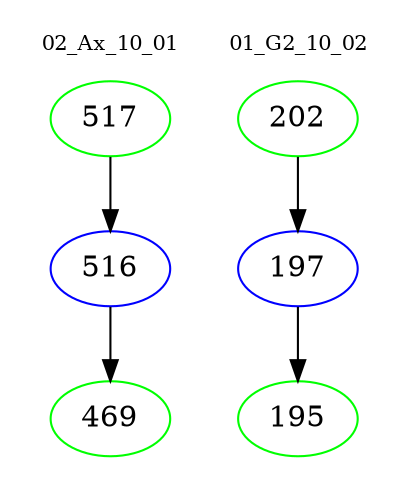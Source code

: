 digraph{
subgraph cluster_0 {
color = white
label = "02_Ax_10_01";
fontsize=10;
T0_517 [label="517", color="green"]
T0_517 -> T0_516 [color="black"]
T0_516 [label="516", color="blue"]
T0_516 -> T0_469 [color="black"]
T0_469 [label="469", color="green"]
}
subgraph cluster_1 {
color = white
label = "01_G2_10_02";
fontsize=10;
T1_202 [label="202", color="green"]
T1_202 -> T1_197 [color="black"]
T1_197 [label="197", color="blue"]
T1_197 -> T1_195 [color="black"]
T1_195 [label="195", color="green"]
}
}
